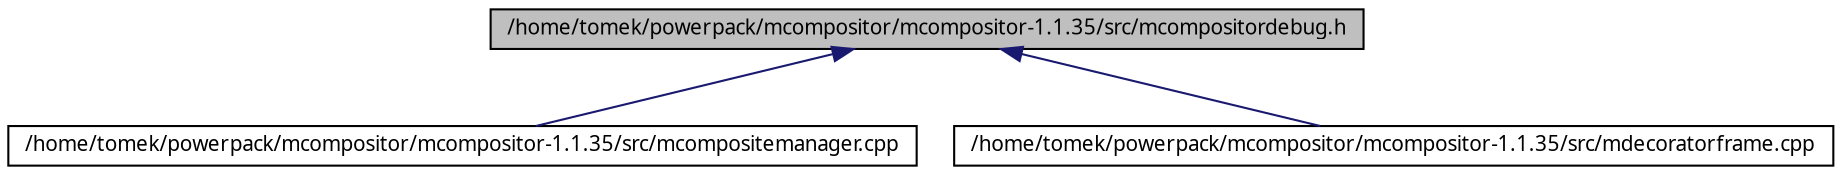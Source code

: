 digraph G
{
  edge [fontname="FreeSans.ttf",fontsize="10",labelfontname="FreeSans.ttf",labelfontsize="10"];
  node [fontname="FreeSans.ttf",fontsize="10",shape=record];
  Node1 [label="/home/tomek/powerpack/mcompositor/mcompositor-1.1.35/src/mcompositordebug.h",height=0.2,width=0.4,color="black", fillcolor="grey75", style="filled" fontcolor="black"];
  Node1 -> Node2 [dir=back,color="midnightblue",fontsize="10",style="solid",fontname="FreeSans.ttf"];
  Node2 [label="/home/tomek/powerpack/mcompositor/mcompositor-1.1.35/src/mcompositemanager.cpp",height=0.2,width=0.4,color="black", fillcolor="white", style="filled",URL="$mcompositemanager_8cpp.html"];
  Node1 -> Node3 [dir=back,color="midnightblue",fontsize="10",style="solid",fontname="FreeSans.ttf"];
  Node3 [label="/home/tomek/powerpack/mcompositor/mcompositor-1.1.35/src/mdecoratorframe.cpp",height=0.2,width=0.4,color="black", fillcolor="white", style="filled",URL="$mdecoratorframe_8cpp.html"];
}
